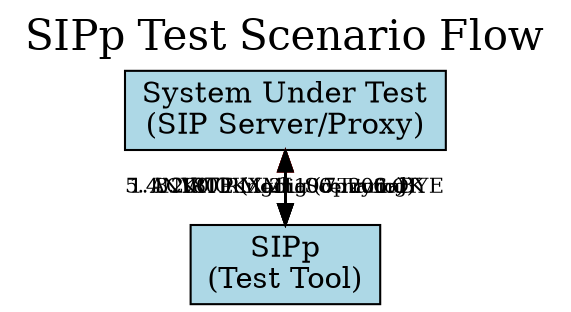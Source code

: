 digraph "SIPp Test Scenario Flow" {
  rankdir=LR;
  node [shape=box, style=filled, fillcolor=lightblue];
  edge [fontsize=10];
  
  // Define nodes
  SIPp [label="SIPp\n(Test Tool)"];
  SUT [label="System Under Test\n(SIP Server/Proxy)"];
  
  // Define the test flow
  SIPp -> SUT [label="1. INVITE (XML Scenario)"];
  SUT -> SIPp [label="2. 100 Trying"];
  SUT -> SIPp [label="3. 180 Ringing"];
  SUT -> SIPp [label="4. 200 OK"];
  SIPp -> SUT [label="5. ACK"];
  
  {rank=same; SIPp; SUT}
  SIPp -> SUT [style=dashed, label="RTP Media (optional)", color=red];
  
  SIPp -> SUT [label="6. BYE"];
  SUT -> SIPp [label="7. 200 OK"];
  
  // Add a title
  label = "SIPp Test Scenario Flow";
  labelloc = "t";
  fontsize = 20;
}
